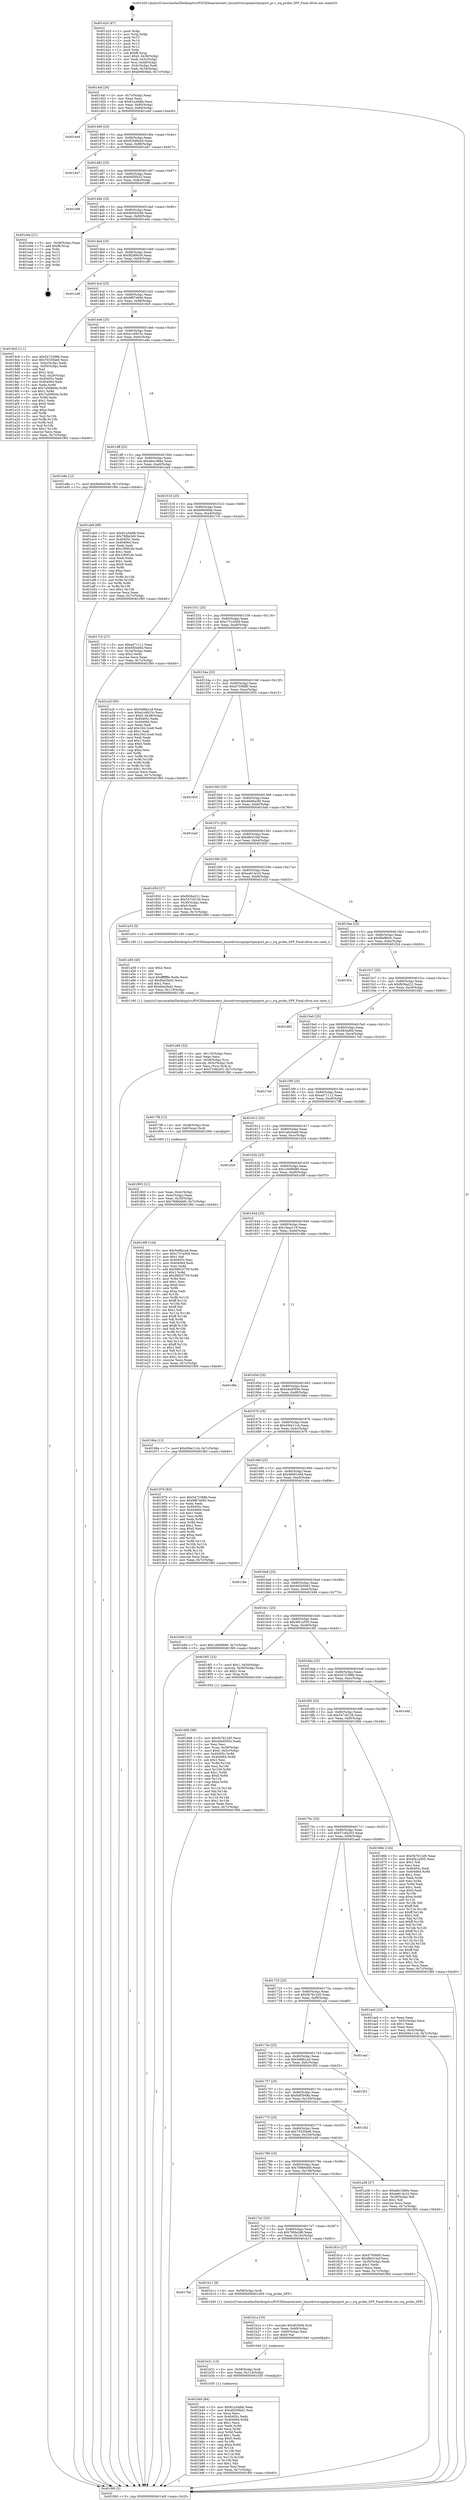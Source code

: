 digraph "0x401420" {
  label = "0x401420 (/mnt/c/Users/mathe/Desktop/tcc/POCII/binaries/extr_linuxdriversparportparport_pc.c_irq_probe_SPP_Final-ollvm.out::main(0))"
  labelloc = "t"
  node[shape=record]

  Entry [label="",width=0.3,height=0.3,shape=circle,fillcolor=black,style=filled]
  "0x40144f" [label="{
     0x40144f [26]\l
     | [instrs]\l
     &nbsp;&nbsp;0x40144f \<+3\>: mov -0x7c(%rbp),%eax\l
     &nbsp;&nbsp;0x401452 \<+2\>: mov %eax,%ecx\l
     &nbsp;&nbsp;0x401454 \<+6\>: sub $0x81a3ddfe,%ecx\l
     &nbsp;&nbsp;0x40145a \<+3\>: mov %eax,-0x80(%rbp)\l
     &nbsp;&nbsp;0x40145d \<+6\>: mov %ecx,-0x84(%rbp)\l
     &nbsp;&nbsp;0x401463 \<+6\>: je 0000000000401ee9 \<main+0xac9\>\l
  }"]
  "0x401ee9" [label="{
     0x401ee9\l
  }", style=dashed]
  "0x401469" [label="{
     0x401469 [25]\l
     | [instrs]\l
     &nbsp;&nbsp;0x401469 \<+5\>: jmp 000000000040146e \<main+0x4e\>\l
     &nbsp;&nbsp;0x40146e \<+3\>: mov -0x80(%rbp),%eax\l
     &nbsp;&nbsp;0x401471 \<+5\>: sub $0x825d9cb5,%eax\l
     &nbsp;&nbsp;0x401476 \<+6\>: mov %eax,-0x88(%rbp)\l
     &nbsp;&nbsp;0x40147c \<+6\>: je 0000000000401d47 \<main+0x927\>\l
  }"]
  Exit [label="",width=0.3,height=0.3,shape=circle,fillcolor=black,style=filled,peripheries=2]
  "0x401d47" [label="{
     0x401d47\l
  }", style=dashed]
  "0x401482" [label="{
     0x401482 [25]\l
     | [instrs]\l
     &nbsp;&nbsp;0x401482 \<+5\>: jmp 0000000000401487 \<main+0x67\>\l
     &nbsp;&nbsp;0x401487 \<+3\>: mov -0x80(%rbp),%eax\l
     &nbsp;&nbsp;0x40148a \<+5\>: sub $0x84f5f432,%eax\l
     &nbsp;&nbsp;0x40148f \<+6\>: mov %eax,-0x8c(%rbp)\l
     &nbsp;&nbsp;0x401495 \<+6\>: je 0000000000401bf8 \<main+0x7d8\>\l
  }"]
  "0x401b40" [label="{
     0x401b40 [84]\l
     | [instrs]\l
     &nbsp;&nbsp;0x401b40 \<+5\>: mov $0x81a3ddfe,%eax\l
     &nbsp;&nbsp;0x401b45 \<+5\>: mov $0x49200bd1,%esi\l
     &nbsp;&nbsp;0x401b4a \<+2\>: xor %ecx,%ecx\l
     &nbsp;&nbsp;0x401b4c \<+7\>: mov 0x40405c,%edx\l
     &nbsp;&nbsp;0x401b53 \<+8\>: mov 0x404064,%r8d\l
     &nbsp;&nbsp;0x401b5b \<+3\>: sub $0x1,%ecx\l
     &nbsp;&nbsp;0x401b5e \<+3\>: mov %edx,%r9d\l
     &nbsp;&nbsp;0x401b61 \<+3\>: add %ecx,%r9d\l
     &nbsp;&nbsp;0x401b64 \<+4\>: imul %r9d,%edx\l
     &nbsp;&nbsp;0x401b68 \<+3\>: and $0x1,%edx\l
     &nbsp;&nbsp;0x401b6b \<+3\>: cmp $0x0,%edx\l
     &nbsp;&nbsp;0x401b6e \<+4\>: sete %r10b\l
     &nbsp;&nbsp;0x401b72 \<+4\>: cmp $0xa,%r8d\l
     &nbsp;&nbsp;0x401b76 \<+4\>: setl %r11b\l
     &nbsp;&nbsp;0x401b7a \<+3\>: mov %r10b,%bl\l
     &nbsp;&nbsp;0x401b7d \<+3\>: and %r11b,%bl\l
     &nbsp;&nbsp;0x401b80 \<+3\>: xor %r11b,%r10b\l
     &nbsp;&nbsp;0x401b83 \<+3\>: or %r10b,%bl\l
     &nbsp;&nbsp;0x401b86 \<+3\>: test $0x1,%bl\l
     &nbsp;&nbsp;0x401b89 \<+3\>: cmovne %esi,%eax\l
     &nbsp;&nbsp;0x401b8c \<+3\>: mov %eax,-0x7c(%rbp)\l
     &nbsp;&nbsp;0x401b8f \<+5\>: jmp 0000000000401f60 \<main+0xb40\>\l
  }"]
  "0x401bf8" [label="{
     0x401bf8\l
  }", style=dashed]
  "0x40149b" [label="{
     0x40149b [25]\l
     | [instrs]\l
     &nbsp;&nbsp;0x40149b \<+5\>: jmp 00000000004014a0 \<main+0x80\>\l
     &nbsp;&nbsp;0x4014a0 \<+3\>: mov -0x80(%rbp),%eax\l
     &nbsp;&nbsp;0x4014a3 \<+5\>: sub $0x9e94d346,%eax\l
     &nbsp;&nbsp;0x4014a8 \<+6\>: mov %eax,-0x90(%rbp)\l
     &nbsp;&nbsp;0x4014ae \<+6\>: je 0000000000401e9a \<main+0xa7a\>\l
  }"]
  "0x401b31" [label="{
     0x401b31 [15]\l
     | [instrs]\l
     &nbsp;&nbsp;0x401b31 \<+4\>: mov -0x58(%rbp),%rdi\l
     &nbsp;&nbsp;0x401b35 \<+6\>: mov %eax,-0x114(%rbp)\l
     &nbsp;&nbsp;0x401b3b \<+5\>: call 0000000000401030 \<free@plt\>\l
     | [calls]\l
     &nbsp;&nbsp;0x401030 \{1\} (unknown)\l
  }"]
  "0x401e9a" [label="{
     0x401e9a [21]\l
     | [instrs]\l
     &nbsp;&nbsp;0x401e9a \<+3\>: mov -0x38(%rbp),%eax\l
     &nbsp;&nbsp;0x401e9d \<+7\>: add $0xf8,%rsp\l
     &nbsp;&nbsp;0x401ea4 \<+1\>: pop %rbx\l
     &nbsp;&nbsp;0x401ea5 \<+2\>: pop %r12\l
     &nbsp;&nbsp;0x401ea7 \<+2\>: pop %r13\l
     &nbsp;&nbsp;0x401ea9 \<+2\>: pop %r14\l
     &nbsp;&nbsp;0x401eab \<+2\>: pop %r15\l
     &nbsp;&nbsp;0x401ead \<+1\>: pop %rbp\l
     &nbsp;&nbsp;0x401eae \<+1\>: ret\l
  }"]
  "0x4014b4" [label="{
     0x4014b4 [25]\l
     | [instrs]\l
     &nbsp;&nbsp;0x4014b4 \<+5\>: jmp 00000000004014b9 \<main+0x99\>\l
     &nbsp;&nbsp;0x4014b9 \<+3\>: mov -0x80(%rbp),%eax\l
     &nbsp;&nbsp;0x4014bc \<+5\>: sub $0x9f289036,%eax\l
     &nbsp;&nbsp;0x4014c1 \<+6\>: mov %eax,-0x94(%rbp)\l
     &nbsp;&nbsp;0x4014c7 \<+6\>: je 0000000000401cd9 \<main+0x8b9\>\l
  }"]
  "0x401b1a" [label="{
     0x401b1a [23]\l
     | [instrs]\l
     &nbsp;&nbsp;0x401b1a \<+10\>: movabs $0x4020d6,%rdi\l
     &nbsp;&nbsp;0x401b24 \<+3\>: mov %eax,-0x60(%rbp)\l
     &nbsp;&nbsp;0x401b27 \<+3\>: mov -0x60(%rbp),%esi\l
     &nbsp;&nbsp;0x401b2a \<+2\>: mov $0x0,%al\l
     &nbsp;&nbsp;0x401b2c \<+5\>: call 0000000000401040 \<printf@plt\>\l
     | [calls]\l
     &nbsp;&nbsp;0x401040 \{1\} (unknown)\l
  }"]
  "0x401cd9" [label="{
     0x401cd9\l
  }", style=dashed]
  "0x4014cd" [label="{
     0x4014cd [25]\l
     | [instrs]\l
     &nbsp;&nbsp;0x4014cd \<+5\>: jmp 00000000004014d2 \<main+0xb2\>\l
     &nbsp;&nbsp;0x4014d2 \<+3\>: mov -0x80(%rbp),%eax\l
     &nbsp;&nbsp;0x4014d5 \<+5\>: sub $0x9f87e694,%eax\l
     &nbsp;&nbsp;0x4014da \<+6\>: mov %eax,-0x98(%rbp)\l
     &nbsp;&nbsp;0x4014e0 \<+6\>: je 00000000004019c9 \<main+0x5a9\>\l
  }"]
  "0x4017bb" [label="{
     0x4017bb\l
  }", style=dashed]
  "0x4019c9" [label="{
     0x4019c9 [111]\l
     | [instrs]\l
     &nbsp;&nbsp;0x4019c9 \<+5\>: mov $0x5472388b,%eax\l
     &nbsp;&nbsp;0x4019ce \<+5\>: mov $0x70335be6,%ecx\l
     &nbsp;&nbsp;0x4019d3 \<+3\>: mov -0x5c(%rbp),%edx\l
     &nbsp;&nbsp;0x4019d6 \<+3\>: cmp -0x50(%rbp),%edx\l
     &nbsp;&nbsp;0x4019d9 \<+4\>: setl %sil\l
     &nbsp;&nbsp;0x4019dd \<+4\>: and $0x1,%sil\l
     &nbsp;&nbsp;0x4019e1 \<+4\>: mov %sil,-0x29(%rbp)\l
     &nbsp;&nbsp;0x4019e5 \<+7\>: mov 0x40405c,%edx\l
     &nbsp;&nbsp;0x4019ec \<+7\>: mov 0x404064,%edi\l
     &nbsp;&nbsp;0x4019f3 \<+3\>: mov %edx,%r8d\l
     &nbsp;&nbsp;0x4019f6 \<+7\>: add $0x7a5680da,%r8d\l
     &nbsp;&nbsp;0x4019fd \<+4\>: sub $0x1,%r8d\l
     &nbsp;&nbsp;0x401a01 \<+7\>: sub $0x7a5680da,%r8d\l
     &nbsp;&nbsp;0x401a08 \<+4\>: imul %r8d,%edx\l
     &nbsp;&nbsp;0x401a0c \<+3\>: and $0x1,%edx\l
     &nbsp;&nbsp;0x401a0f \<+3\>: cmp $0x0,%edx\l
     &nbsp;&nbsp;0x401a12 \<+4\>: sete %sil\l
     &nbsp;&nbsp;0x401a16 \<+3\>: cmp $0xa,%edi\l
     &nbsp;&nbsp;0x401a19 \<+4\>: setl %r9b\l
     &nbsp;&nbsp;0x401a1d \<+3\>: mov %sil,%r10b\l
     &nbsp;&nbsp;0x401a20 \<+3\>: and %r9b,%r10b\l
     &nbsp;&nbsp;0x401a23 \<+3\>: xor %r9b,%sil\l
     &nbsp;&nbsp;0x401a26 \<+3\>: or %sil,%r10b\l
     &nbsp;&nbsp;0x401a29 \<+4\>: test $0x1,%r10b\l
     &nbsp;&nbsp;0x401a2d \<+3\>: cmovne %ecx,%eax\l
     &nbsp;&nbsp;0x401a30 \<+3\>: mov %eax,-0x7c(%rbp)\l
     &nbsp;&nbsp;0x401a33 \<+5\>: jmp 0000000000401f60 \<main+0xb40\>\l
  }"]
  "0x4014e6" [label="{
     0x4014e6 [25]\l
     | [instrs]\l
     &nbsp;&nbsp;0x4014e6 \<+5\>: jmp 00000000004014eb \<main+0xcb\>\l
     &nbsp;&nbsp;0x4014eb \<+3\>: mov -0x80(%rbp),%eax\l
     &nbsp;&nbsp;0x4014ee \<+5\>: sub $0xa1c6815c,%eax\l
     &nbsp;&nbsp;0x4014f3 \<+6\>: mov %eax,-0x9c(%rbp)\l
     &nbsp;&nbsp;0x4014f9 \<+6\>: je 0000000000401e8e \<main+0xa6e\>\l
  }"]
  "0x401b11" [label="{
     0x401b11 [9]\l
     | [instrs]\l
     &nbsp;&nbsp;0x401b11 \<+4\>: mov -0x58(%rbp),%rdi\l
     &nbsp;&nbsp;0x401b15 \<+5\>: call 0000000000401400 \<irq_probe_SPP\>\l
     | [calls]\l
     &nbsp;&nbsp;0x401400 \{1\} (/mnt/c/Users/mathe/Desktop/tcc/POCII/binaries/extr_linuxdriversparportparport_pc.c_irq_probe_SPP_Final-ollvm.out::irq_probe_SPP)\l
  }"]
  "0x401e8e" [label="{
     0x401e8e [12]\l
     | [instrs]\l
     &nbsp;&nbsp;0x401e8e \<+7\>: movl $0x9e94d346,-0x7c(%rbp)\l
     &nbsp;&nbsp;0x401e95 \<+5\>: jmp 0000000000401f60 \<main+0xb40\>\l
  }"]
  "0x4014ff" [label="{
     0x4014ff [25]\l
     | [instrs]\l
     &nbsp;&nbsp;0x4014ff \<+5\>: jmp 0000000000401504 \<main+0xe4\>\l
     &nbsp;&nbsp;0x401504 \<+3\>: mov -0x80(%rbp),%eax\l
     &nbsp;&nbsp;0x401507 \<+5\>: sub $0xa8e1d66e,%eax\l
     &nbsp;&nbsp;0x40150c \<+6\>: mov %eax,-0xa0(%rbp)\l
     &nbsp;&nbsp;0x401512 \<+6\>: je 0000000000401ab9 \<main+0x699\>\l
  }"]
  "0x401a80" [label="{
     0x401a80 [32]\l
     | [instrs]\l
     &nbsp;&nbsp;0x401a80 \<+6\>: mov -0x110(%rbp),%ecx\l
     &nbsp;&nbsp;0x401a86 \<+3\>: imul %eax,%ecx\l
     &nbsp;&nbsp;0x401a89 \<+4\>: mov -0x58(%rbp),%rsi\l
     &nbsp;&nbsp;0x401a8d \<+4\>: movslq -0x5c(%rbp),%rdi\l
     &nbsp;&nbsp;0x401a91 \<+3\>: mov %ecx,(%rsi,%rdi,4)\l
     &nbsp;&nbsp;0x401a94 \<+7\>: movl $0x57c6b203,-0x7c(%rbp)\l
     &nbsp;&nbsp;0x401a9b \<+5\>: jmp 0000000000401f60 \<main+0xb40\>\l
  }"]
  "0x401ab9" [label="{
     0x401ab9 [88]\l
     | [instrs]\l
     &nbsp;&nbsp;0x401ab9 \<+5\>: mov $0x81a3ddfe,%eax\l
     &nbsp;&nbsp;0x401abe \<+5\>: mov $0x76fda3d6,%ecx\l
     &nbsp;&nbsp;0x401ac3 \<+7\>: mov 0x40405c,%edx\l
     &nbsp;&nbsp;0x401aca \<+7\>: mov 0x404064,%esi\l
     &nbsp;&nbsp;0x401ad1 \<+2\>: mov %edx,%edi\l
     &nbsp;&nbsp;0x401ad3 \<+6\>: add $0x10f0f1eb,%edi\l
     &nbsp;&nbsp;0x401ad9 \<+3\>: sub $0x1,%edi\l
     &nbsp;&nbsp;0x401adc \<+6\>: sub $0x10f0f1eb,%edi\l
     &nbsp;&nbsp;0x401ae2 \<+3\>: imul %edi,%edx\l
     &nbsp;&nbsp;0x401ae5 \<+3\>: and $0x1,%edx\l
     &nbsp;&nbsp;0x401ae8 \<+3\>: cmp $0x0,%edx\l
     &nbsp;&nbsp;0x401aeb \<+4\>: sete %r8b\l
     &nbsp;&nbsp;0x401aef \<+3\>: cmp $0xa,%esi\l
     &nbsp;&nbsp;0x401af2 \<+4\>: setl %r9b\l
     &nbsp;&nbsp;0x401af6 \<+3\>: mov %r8b,%r10b\l
     &nbsp;&nbsp;0x401af9 \<+3\>: and %r9b,%r10b\l
     &nbsp;&nbsp;0x401afc \<+3\>: xor %r9b,%r8b\l
     &nbsp;&nbsp;0x401aff \<+3\>: or %r8b,%r10b\l
     &nbsp;&nbsp;0x401b02 \<+4\>: test $0x1,%r10b\l
     &nbsp;&nbsp;0x401b06 \<+3\>: cmovne %ecx,%eax\l
     &nbsp;&nbsp;0x401b09 \<+3\>: mov %eax,-0x7c(%rbp)\l
     &nbsp;&nbsp;0x401b0c \<+5\>: jmp 0000000000401f60 \<main+0xb40\>\l
  }"]
  "0x401518" [label="{
     0x401518 [25]\l
     | [instrs]\l
     &nbsp;&nbsp;0x401518 \<+5\>: jmp 000000000040151d \<main+0xfd\>\l
     &nbsp;&nbsp;0x40151d \<+3\>: mov -0x80(%rbp),%eax\l
     &nbsp;&nbsp;0x401520 \<+5\>: sub $0xb0604fab,%eax\l
     &nbsp;&nbsp;0x401525 \<+6\>: mov %eax,-0xa4(%rbp)\l
     &nbsp;&nbsp;0x40152b \<+6\>: je 00000000004017c5 \<main+0x3a5\>\l
  }"]
  "0x401a58" [label="{
     0x401a58 [40]\l
     | [instrs]\l
     &nbsp;&nbsp;0x401a58 \<+5\>: mov $0x2,%ecx\l
     &nbsp;&nbsp;0x401a5d \<+1\>: cltd\l
     &nbsp;&nbsp;0x401a5e \<+2\>: idiv %ecx\l
     &nbsp;&nbsp;0x401a60 \<+6\>: imul $0xfffffffe,%edx,%ecx\l
     &nbsp;&nbsp;0x401a66 \<+6\>: sub $0x6be2fa42,%ecx\l
     &nbsp;&nbsp;0x401a6c \<+3\>: add $0x1,%ecx\l
     &nbsp;&nbsp;0x401a6f \<+6\>: add $0x6be2fa42,%ecx\l
     &nbsp;&nbsp;0x401a75 \<+6\>: mov %ecx,-0x110(%rbp)\l
     &nbsp;&nbsp;0x401a7b \<+5\>: call 0000000000401160 \<next_i\>\l
     | [calls]\l
     &nbsp;&nbsp;0x401160 \{1\} (/mnt/c/Users/mathe/Desktop/tcc/POCII/binaries/extr_linuxdriversparportparport_pc.c_irq_probe_SPP_Final-ollvm.out::next_i)\l
  }"]
  "0x4017c5" [label="{
     0x4017c5 [27]\l
     | [instrs]\l
     &nbsp;&nbsp;0x4017c5 \<+5\>: mov $0xad71111,%eax\l
     &nbsp;&nbsp;0x4017ca \<+5\>: mov $0x583ed0d,%ecx\l
     &nbsp;&nbsp;0x4017cf \<+3\>: mov -0x34(%rbp),%edx\l
     &nbsp;&nbsp;0x4017d2 \<+3\>: cmp $0x2,%edx\l
     &nbsp;&nbsp;0x4017d5 \<+3\>: cmovne %ecx,%eax\l
     &nbsp;&nbsp;0x4017d8 \<+3\>: mov %eax,-0x7c(%rbp)\l
     &nbsp;&nbsp;0x4017db \<+5\>: jmp 0000000000401f60 \<main+0xb40\>\l
  }"]
  "0x401531" [label="{
     0x401531 [25]\l
     | [instrs]\l
     &nbsp;&nbsp;0x401531 \<+5\>: jmp 0000000000401536 \<main+0x116\>\l
     &nbsp;&nbsp;0x401536 \<+3\>: mov -0x80(%rbp),%eax\l
     &nbsp;&nbsp;0x401539 \<+5\>: sub $0xc731e50d,%eax\l
     &nbsp;&nbsp;0x40153e \<+6\>: mov %eax,-0xa8(%rbp)\l
     &nbsp;&nbsp;0x401544 \<+6\>: je 0000000000401e2f \<main+0xa0f\>\l
  }"]
  "0x401f60" [label="{
     0x401f60 [5]\l
     | [instrs]\l
     &nbsp;&nbsp;0x401f60 \<+5\>: jmp 000000000040144f \<main+0x2f\>\l
  }"]
  "0x401420" [label="{
     0x401420 [47]\l
     | [instrs]\l
     &nbsp;&nbsp;0x401420 \<+1\>: push %rbp\l
     &nbsp;&nbsp;0x401421 \<+3\>: mov %rsp,%rbp\l
     &nbsp;&nbsp;0x401424 \<+2\>: push %r15\l
     &nbsp;&nbsp;0x401426 \<+2\>: push %r14\l
     &nbsp;&nbsp;0x401428 \<+2\>: push %r13\l
     &nbsp;&nbsp;0x40142a \<+2\>: push %r12\l
     &nbsp;&nbsp;0x40142c \<+1\>: push %rbx\l
     &nbsp;&nbsp;0x40142d \<+7\>: sub $0xf8,%rsp\l
     &nbsp;&nbsp;0x401434 \<+7\>: movl $0x0,-0x38(%rbp)\l
     &nbsp;&nbsp;0x40143b \<+3\>: mov %edi,-0x3c(%rbp)\l
     &nbsp;&nbsp;0x40143e \<+4\>: mov %rsi,-0x48(%rbp)\l
     &nbsp;&nbsp;0x401442 \<+3\>: mov -0x3c(%rbp),%edi\l
     &nbsp;&nbsp;0x401445 \<+3\>: mov %edi,-0x34(%rbp)\l
     &nbsp;&nbsp;0x401448 \<+7\>: movl $0xb0604fab,-0x7c(%rbp)\l
  }"]
  "0x401908" [label="{
     0x401908 [98]\l
     | [instrs]\l
     &nbsp;&nbsp;0x401908 \<+5\>: mov $0x5b7812d5,%ecx\l
     &nbsp;&nbsp;0x40190d \<+5\>: mov $0x44ed593e,%edx\l
     &nbsp;&nbsp;0x401912 \<+2\>: xor %esi,%esi\l
     &nbsp;&nbsp;0x401914 \<+4\>: mov %rax,-0x58(%rbp)\l
     &nbsp;&nbsp;0x401918 \<+7\>: movl $0x0,-0x5c(%rbp)\l
     &nbsp;&nbsp;0x40191f \<+8\>: mov 0x40405c,%r8d\l
     &nbsp;&nbsp;0x401927 \<+8\>: mov 0x404064,%r9d\l
     &nbsp;&nbsp;0x40192f \<+3\>: sub $0x1,%esi\l
     &nbsp;&nbsp;0x401932 \<+3\>: mov %r8d,%r10d\l
     &nbsp;&nbsp;0x401935 \<+3\>: add %esi,%r10d\l
     &nbsp;&nbsp;0x401938 \<+4\>: imul %r10d,%r8d\l
     &nbsp;&nbsp;0x40193c \<+4\>: and $0x1,%r8d\l
     &nbsp;&nbsp;0x401940 \<+4\>: cmp $0x0,%r8d\l
     &nbsp;&nbsp;0x401944 \<+4\>: sete %r11b\l
     &nbsp;&nbsp;0x401948 \<+4\>: cmp $0xa,%r9d\l
     &nbsp;&nbsp;0x40194c \<+3\>: setl %bl\l
     &nbsp;&nbsp;0x40194f \<+3\>: mov %r11b,%r14b\l
     &nbsp;&nbsp;0x401952 \<+3\>: and %bl,%r14b\l
     &nbsp;&nbsp;0x401955 \<+3\>: xor %bl,%r11b\l
     &nbsp;&nbsp;0x401958 \<+3\>: or %r11b,%r14b\l
     &nbsp;&nbsp;0x40195b \<+4\>: test $0x1,%r14b\l
     &nbsp;&nbsp;0x40195f \<+3\>: cmovne %edx,%ecx\l
     &nbsp;&nbsp;0x401962 \<+3\>: mov %ecx,-0x7c(%rbp)\l
     &nbsp;&nbsp;0x401965 \<+5\>: jmp 0000000000401f60 \<main+0xb40\>\l
  }"]
  "0x401e2f" [label="{
     0x401e2f [95]\l
     | [instrs]\l
     &nbsp;&nbsp;0x401e2f \<+5\>: mov $0x5e8fa1a4,%eax\l
     &nbsp;&nbsp;0x401e34 \<+5\>: mov $0xa1c6815c,%ecx\l
     &nbsp;&nbsp;0x401e39 \<+7\>: movl $0x0,-0x38(%rbp)\l
     &nbsp;&nbsp;0x401e40 \<+7\>: mov 0x40405c,%edx\l
     &nbsp;&nbsp;0x401e47 \<+7\>: mov 0x404064,%esi\l
     &nbsp;&nbsp;0x401e4e \<+2\>: mov %edx,%edi\l
     &nbsp;&nbsp;0x401e50 \<+6\>: add $0x16413ce8,%edi\l
     &nbsp;&nbsp;0x401e56 \<+3\>: sub $0x1,%edi\l
     &nbsp;&nbsp;0x401e59 \<+6\>: sub $0x16413ce8,%edi\l
     &nbsp;&nbsp;0x401e5f \<+3\>: imul %edi,%edx\l
     &nbsp;&nbsp;0x401e62 \<+3\>: and $0x1,%edx\l
     &nbsp;&nbsp;0x401e65 \<+3\>: cmp $0x0,%edx\l
     &nbsp;&nbsp;0x401e68 \<+4\>: sete %r8b\l
     &nbsp;&nbsp;0x401e6c \<+3\>: cmp $0xa,%esi\l
     &nbsp;&nbsp;0x401e6f \<+4\>: setl %r9b\l
     &nbsp;&nbsp;0x401e73 \<+3\>: mov %r8b,%r10b\l
     &nbsp;&nbsp;0x401e76 \<+3\>: and %r9b,%r10b\l
     &nbsp;&nbsp;0x401e79 \<+3\>: xor %r9b,%r8b\l
     &nbsp;&nbsp;0x401e7c \<+3\>: or %r8b,%r10b\l
     &nbsp;&nbsp;0x401e7f \<+4\>: test $0x1,%r10b\l
     &nbsp;&nbsp;0x401e83 \<+3\>: cmovne %ecx,%eax\l
     &nbsp;&nbsp;0x401e86 \<+3\>: mov %eax,-0x7c(%rbp)\l
     &nbsp;&nbsp;0x401e89 \<+5\>: jmp 0000000000401f60 \<main+0xb40\>\l
  }"]
  "0x40154a" [label="{
     0x40154a [25]\l
     | [instrs]\l
     &nbsp;&nbsp;0x40154a \<+5\>: jmp 000000000040154f \<main+0x12f\>\l
     &nbsp;&nbsp;0x40154f \<+3\>: mov -0x80(%rbp),%eax\l
     &nbsp;&nbsp;0x401552 \<+5\>: sub $0xd750fdf0,%eax\l
     &nbsp;&nbsp;0x401557 \<+6\>: mov %eax,-0xac(%rbp)\l
     &nbsp;&nbsp;0x40155d \<+6\>: je 0000000000401835 \<main+0x415\>\l
  }"]
  "0x4017a2" [label="{
     0x4017a2 [25]\l
     | [instrs]\l
     &nbsp;&nbsp;0x4017a2 \<+5\>: jmp 00000000004017a7 \<main+0x387\>\l
     &nbsp;&nbsp;0x4017a7 \<+3\>: mov -0x80(%rbp),%eax\l
     &nbsp;&nbsp;0x4017aa \<+5\>: sub $0x76fda3d6,%eax\l
     &nbsp;&nbsp;0x4017af \<+6\>: mov %eax,-0x10c(%rbp)\l
     &nbsp;&nbsp;0x4017b5 \<+6\>: je 0000000000401b11 \<main+0x6f1\>\l
  }"]
  "0x401835" [label="{
     0x401835\l
  }", style=dashed]
  "0x401563" [label="{
     0x401563 [25]\l
     | [instrs]\l
     &nbsp;&nbsp;0x401563 \<+5\>: jmp 0000000000401568 \<main+0x148\>\l
     &nbsp;&nbsp;0x401568 \<+3\>: mov -0x80(%rbp),%eax\l
     &nbsp;&nbsp;0x40156b \<+5\>: sub $0xdd48ac8d,%eax\l
     &nbsp;&nbsp;0x401570 \<+6\>: mov %eax,-0xb0(%rbp)\l
     &nbsp;&nbsp;0x401576 \<+6\>: je 0000000000401ba0 \<main+0x780\>\l
  }"]
  "0x40181a" [label="{
     0x40181a [27]\l
     | [instrs]\l
     &nbsp;&nbsp;0x40181a \<+5\>: mov $0xd750fdf0,%eax\l
     &nbsp;&nbsp;0x40181f \<+5\>: mov $0xdfe010af,%ecx\l
     &nbsp;&nbsp;0x401824 \<+3\>: mov -0x30(%rbp),%edx\l
     &nbsp;&nbsp;0x401827 \<+3\>: cmp $0x1,%edx\l
     &nbsp;&nbsp;0x40182a \<+3\>: cmovl %ecx,%eax\l
     &nbsp;&nbsp;0x40182d \<+3\>: mov %eax,-0x7c(%rbp)\l
     &nbsp;&nbsp;0x401830 \<+5\>: jmp 0000000000401f60 \<main+0xb40\>\l
  }"]
  "0x401ba0" [label="{
     0x401ba0\l
  }", style=dashed]
  "0x40157c" [label="{
     0x40157c [25]\l
     | [instrs]\l
     &nbsp;&nbsp;0x40157c \<+5\>: jmp 0000000000401581 \<main+0x161\>\l
     &nbsp;&nbsp;0x401581 \<+3\>: mov -0x80(%rbp),%eax\l
     &nbsp;&nbsp;0x401584 \<+5\>: sub $0xdfe010af,%eax\l
     &nbsp;&nbsp;0x401589 \<+6\>: mov %eax,-0xb4(%rbp)\l
     &nbsp;&nbsp;0x40158f \<+6\>: je 0000000000401850 \<main+0x430\>\l
  }"]
  "0x401789" [label="{
     0x401789 [25]\l
     | [instrs]\l
     &nbsp;&nbsp;0x401789 \<+5\>: jmp 000000000040178e \<main+0x36e\>\l
     &nbsp;&nbsp;0x40178e \<+3\>: mov -0x80(%rbp),%eax\l
     &nbsp;&nbsp;0x401791 \<+5\>: sub $0x769b6dd0,%eax\l
     &nbsp;&nbsp;0x401796 \<+6\>: mov %eax,-0x108(%rbp)\l
     &nbsp;&nbsp;0x40179c \<+6\>: je 000000000040181a \<main+0x3fa\>\l
  }"]
  "0x401850" [label="{
     0x401850 [27]\l
     | [instrs]\l
     &nbsp;&nbsp;0x401850 \<+5\>: mov $0xfb56a221,%eax\l
     &nbsp;&nbsp;0x401855 \<+5\>: mov $0x547c8129,%ecx\l
     &nbsp;&nbsp;0x40185a \<+3\>: mov -0x30(%rbp),%edx\l
     &nbsp;&nbsp;0x40185d \<+3\>: cmp $0x0,%edx\l
     &nbsp;&nbsp;0x401860 \<+3\>: cmove %ecx,%eax\l
     &nbsp;&nbsp;0x401863 \<+3\>: mov %eax,-0x7c(%rbp)\l
     &nbsp;&nbsp;0x401866 \<+5\>: jmp 0000000000401f60 \<main+0xb40\>\l
  }"]
  "0x401595" [label="{
     0x401595 [25]\l
     | [instrs]\l
     &nbsp;&nbsp;0x401595 \<+5\>: jmp 000000000040159a \<main+0x17a\>\l
     &nbsp;&nbsp;0x40159a \<+3\>: mov -0x80(%rbp),%eax\l
     &nbsp;&nbsp;0x40159d \<+5\>: sub $0xea614c23,%eax\l
     &nbsp;&nbsp;0x4015a2 \<+6\>: mov %eax,-0xb8(%rbp)\l
     &nbsp;&nbsp;0x4015a8 \<+6\>: je 0000000000401a53 \<main+0x633\>\l
  }"]
  "0x401a38" [label="{
     0x401a38 [27]\l
     | [instrs]\l
     &nbsp;&nbsp;0x401a38 \<+5\>: mov $0xa8e1d66e,%eax\l
     &nbsp;&nbsp;0x401a3d \<+5\>: mov $0xea614c23,%ecx\l
     &nbsp;&nbsp;0x401a42 \<+3\>: mov -0x29(%rbp),%dl\l
     &nbsp;&nbsp;0x401a45 \<+3\>: test $0x1,%dl\l
     &nbsp;&nbsp;0x401a48 \<+3\>: cmovne %ecx,%eax\l
     &nbsp;&nbsp;0x401a4b \<+3\>: mov %eax,-0x7c(%rbp)\l
     &nbsp;&nbsp;0x401a4e \<+5\>: jmp 0000000000401f60 \<main+0xb40\>\l
  }"]
  "0x401a53" [label="{
     0x401a53 [5]\l
     | [instrs]\l
     &nbsp;&nbsp;0x401a53 \<+5\>: call 0000000000401160 \<next_i\>\l
     | [calls]\l
     &nbsp;&nbsp;0x401160 \{1\} (/mnt/c/Users/mathe/Desktop/tcc/POCII/binaries/extr_linuxdriversparportparport_pc.c_irq_probe_SPP_Final-ollvm.out::next_i)\l
  }"]
  "0x4015ae" [label="{
     0x4015ae [25]\l
     | [instrs]\l
     &nbsp;&nbsp;0x4015ae \<+5\>: jmp 00000000004015b3 \<main+0x193\>\l
     &nbsp;&nbsp;0x4015b3 \<+3\>: mov -0x80(%rbp),%eax\l
     &nbsp;&nbsp;0x4015b6 \<+5\>: sub $0xf9ef863c,%eax\l
     &nbsp;&nbsp;0x4015bb \<+6\>: mov %eax,-0xbc(%rbp)\l
     &nbsp;&nbsp;0x4015c1 \<+6\>: je 0000000000401f24 \<main+0xb04\>\l
  }"]
  "0x401770" [label="{
     0x401770 [25]\l
     | [instrs]\l
     &nbsp;&nbsp;0x401770 \<+5\>: jmp 0000000000401775 \<main+0x355\>\l
     &nbsp;&nbsp;0x401775 \<+3\>: mov -0x80(%rbp),%eax\l
     &nbsp;&nbsp;0x401778 \<+5\>: sub $0x70335be6,%eax\l
     &nbsp;&nbsp;0x40177d \<+6\>: mov %eax,-0x104(%rbp)\l
     &nbsp;&nbsp;0x401783 \<+6\>: je 0000000000401a38 \<main+0x618\>\l
  }"]
  "0x401f24" [label="{
     0x401f24\l
  }", style=dashed]
  "0x4015c7" [label="{
     0x4015c7 [25]\l
     | [instrs]\l
     &nbsp;&nbsp;0x4015c7 \<+5\>: jmp 00000000004015cc \<main+0x1ac\>\l
     &nbsp;&nbsp;0x4015cc \<+3\>: mov -0x80(%rbp),%eax\l
     &nbsp;&nbsp;0x4015cf \<+5\>: sub $0xfb56a221,%eax\l
     &nbsp;&nbsp;0x4015d4 \<+6\>: mov %eax,-0xc0(%rbp)\l
     &nbsp;&nbsp;0x4015da \<+6\>: je 0000000000401d82 \<main+0x962\>\l
  }"]
  "0x401cb2" [label="{
     0x401cb2\l
  }", style=dashed]
  "0x401d82" [label="{
     0x401d82\l
  }", style=dashed]
  "0x4015e0" [label="{
     0x4015e0 [25]\l
     | [instrs]\l
     &nbsp;&nbsp;0x4015e0 \<+5\>: jmp 00000000004015e5 \<main+0x1c5\>\l
     &nbsp;&nbsp;0x4015e5 \<+3\>: mov -0x80(%rbp),%eax\l
     &nbsp;&nbsp;0x4015e8 \<+5\>: sub $0x583ed0d,%eax\l
     &nbsp;&nbsp;0x4015ed \<+6\>: mov %eax,-0xc4(%rbp)\l
     &nbsp;&nbsp;0x4015f3 \<+6\>: je 00000000004017e0 \<main+0x3c0\>\l
  }"]
  "0x401757" [label="{
     0x401757 [25]\l
     | [instrs]\l
     &nbsp;&nbsp;0x401757 \<+5\>: jmp 000000000040175c \<main+0x33c\>\l
     &nbsp;&nbsp;0x40175c \<+3\>: mov -0x80(%rbp),%eax\l
     &nbsp;&nbsp;0x40175f \<+5\>: sub $0x6df3048a,%eax\l
     &nbsp;&nbsp;0x401764 \<+6\>: mov %eax,-0x100(%rbp)\l
     &nbsp;&nbsp;0x40176a \<+6\>: je 0000000000401cb2 \<main+0x892\>\l
  }"]
  "0x4017e0" [label="{
     0x4017e0\l
  }", style=dashed]
  "0x4015f9" [label="{
     0x4015f9 [25]\l
     | [instrs]\l
     &nbsp;&nbsp;0x4015f9 \<+5\>: jmp 00000000004015fe \<main+0x1de\>\l
     &nbsp;&nbsp;0x4015fe \<+3\>: mov -0x80(%rbp),%eax\l
     &nbsp;&nbsp;0x401601 \<+5\>: sub $0xad71111,%eax\l
     &nbsp;&nbsp;0x401606 \<+6\>: mov %eax,-0xc8(%rbp)\l
     &nbsp;&nbsp;0x40160c \<+6\>: je 00000000004017f8 \<main+0x3d8\>\l
  }"]
  "0x401f52" [label="{
     0x401f52\l
  }", style=dashed]
  "0x4017f8" [label="{
     0x4017f8 [13]\l
     | [instrs]\l
     &nbsp;&nbsp;0x4017f8 \<+4\>: mov -0x48(%rbp),%rax\l
     &nbsp;&nbsp;0x4017fc \<+4\>: mov 0x8(%rax),%rdi\l
     &nbsp;&nbsp;0x401800 \<+5\>: call 0000000000401060 \<atoi@plt\>\l
     | [calls]\l
     &nbsp;&nbsp;0x401060 \{1\} (unknown)\l
  }"]
  "0x401612" [label="{
     0x401612 [25]\l
     | [instrs]\l
     &nbsp;&nbsp;0x401612 \<+5\>: jmp 0000000000401617 \<main+0x1f7\>\l
     &nbsp;&nbsp;0x401617 \<+3\>: mov -0x80(%rbp),%eax\l
     &nbsp;&nbsp;0x40161a \<+5\>: sub $0x1abc0ea9,%eax\l
     &nbsp;&nbsp;0x40161f \<+6\>: mov %eax,-0xcc(%rbp)\l
     &nbsp;&nbsp;0x401625 \<+6\>: je 0000000000401d26 \<main+0x906\>\l
  }"]
  "0x401805" [label="{
     0x401805 [21]\l
     | [instrs]\l
     &nbsp;&nbsp;0x401805 \<+3\>: mov %eax,-0x4c(%rbp)\l
     &nbsp;&nbsp;0x401808 \<+3\>: mov -0x4c(%rbp),%eax\l
     &nbsp;&nbsp;0x40180b \<+3\>: mov %eax,-0x30(%rbp)\l
     &nbsp;&nbsp;0x40180e \<+7\>: movl $0x769b6dd0,-0x7c(%rbp)\l
     &nbsp;&nbsp;0x401815 \<+5\>: jmp 0000000000401f60 \<main+0xb40\>\l
  }"]
  "0x40173e" [label="{
     0x40173e [25]\l
     | [instrs]\l
     &nbsp;&nbsp;0x40173e \<+5\>: jmp 0000000000401743 \<main+0x323\>\l
     &nbsp;&nbsp;0x401743 \<+3\>: mov -0x80(%rbp),%eax\l
     &nbsp;&nbsp;0x401746 \<+5\>: sub $0x5e8fa1a4,%eax\l
     &nbsp;&nbsp;0x40174b \<+6\>: mov %eax,-0xfc(%rbp)\l
     &nbsp;&nbsp;0x401751 \<+6\>: je 0000000000401f52 \<main+0xb32\>\l
  }"]
  "0x401d26" [label="{
     0x401d26\l
  }", style=dashed]
  "0x40162b" [label="{
     0x40162b [25]\l
     | [instrs]\l
     &nbsp;&nbsp;0x40162b \<+5\>: jmp 0000000000401630 \<main+0x210\>\l
     &nbsp;&nbsp;0x401630 \<+3\>: mov -0x80(%rbp),%eax\l
     &nbsp;&nbsp;0x401633 \<+5\>: sub $0x1d406686,%eax\l
     &nbsp;&nbsp;0x401638 \<+6\>: mov %eax,-0xd0(%rbp)\l
     &nbsp;&nbsp;0x40163e \<+6\>: je 0000000000401d9f \<main+0x97f\>\l
  }"]
  "0x401eaf" [label="{
     0x401eaf\l
  }", style=dashed]
  "0x401d9f" [label="{
     0x401d9f [144]\l
     | [instrs]\l
     &nbsp;&nbsp;0x401d9f \<+5\>: mov $0x5e8fa1a4,%eax\l
     &nbsp;&nbsp;0x401da4 \<+5\>: mov $0xc731e50d,%ecx\l
     &nbsp;&nbsp;0x401da9 \<+2\>: mov $0x1,%dl\l
     &nbsp;&nbsp;0x401dab \<+7\>: mov 0x40405c,%esi\l
     &nbsp;&nbsp;0x401db2 \<+7\>: mov 0x404064,%edi\l
     &nbsp;&nbsp;0x401db9 \<+3\>: mov %esi,%r8d\l
     &nbsp;&nbsp;0x401dbc \<+7\>: add $0x58625759,%r8d\l
     &nbsp;&nbsp;0x401dc3 \<+4\>: sub $0x1,%r8d\l
     &nbsp;&nbsp;0x401dc7 \<+7\>: sub $0x58625759,%r8d\l
     &nbsp;&nbsp;0x401dce \<+4\>: imul %r8d,%esi\l
     &nbsp;&nbsp;0x401dd2 \<+3\>: and $0x1,%esi\l
     &nbsp;&nbsp;0x401dd5 \<+3\>: cmp $0x0,%esi\l
     &nbsp;&nbsp;0x401dd8 \<+4\>: sete %r9b\l
     &nbsp;&nbsp;0x401ddc \<+3\>: cmp $0xa,%edi\l
     &nbsp;&nbsp;0x401ddf \<+4\>: setl %r10b\l
     &nbsp;&nbsp;0x401de3 \<+3\>: mov %r9b,%r11b\l
     &nbsp;&nbsp;0x401de6 \<+4\>: xor $0xff,%r11b\l
     &nbsp;&nbsp;0x401dea \<+3\>: mov %r10b,%bl\l
     &nbsp;&nbsp;0x401ded \<+3\>: xor $0xff,%bl\l
     &nbsp;&nbsp;0x401df0 \<+3\>: xor $0x1,%dl\l
     &nbsp;&nbsp;0x401df3 \<+3\>: mov %r11b,%r14b\l
     &nbsp;&nbsp;0x401df6 \<+4\>: and $0xff,%r14b\l
     &nbsp;&nbsp;0x401dfa \<+3\>: and %dl,%r9b\l
     &nbsp;&nbsp;0x401dfd \<+3\>: mov %bl,%r15b\l
     &nbsp;&nbsp;0x401e00 \<+4\>: and $0xff,%r15b\l
     &nbsp;&nbsp;0x401e04 \<+3\>: and %dl,%r10b\l
     &nbsp;&nbsp;0x401e07 \<+3\>: or %r9b,%r14b\l
     &nbsp;&nbsp;0x401e0a \<+3\>: or %r10b,%r15b\l
     &nbsp;&nbsp;0x401e0d \<+3\>: xor %r15b,%r14b\l
     &nbsp;&nbsp;0x401e10 \<+3\>: or %bl,%r11b\l
     &nbsp;&nbsp;0x401e13 \<+4\>: xor $0xff,%r11b\l
     &nbsp;&nbsp;0x401e17 \<+3\>: or $0x1,%dl\l
     &nbsp;&nbsp;0x401e1a \<+3\>: and %dl,%r11b\l
     &nbsp;&nbsp;0x401e1d \<+3\>: or %r11b,%r14b\l
     &nbsp;&nbsp;0x401e20 \<+4\>: test $0x1,%r14b\l
     &nbsp;&nbsp;0x401e24 \<+3\>: cmovne %ecx,%eax\l
     &nbsp;&nbsp;0x401e27 \<+3\>: mov %eax,-0x7c(%rbp)\l
     &nbsp;&nbsp;0x401e2a \<+5\>: jmp 0000000000401f60 \<main+0xb40\>\l
  }"]
  "0x401644" [label="{
     0x401644 [25]\l
     | [instrs]\l
     &nbsp;&nbsp;0x401644 \<+5\>: jmp 0000000000401649 \<main+0x229\>\l
     &nbsp;&nbsp;0x401649 \<+3\>: mov -0x80(%rbp),%eax\l
     &nbsp;&nbsp;0x40164c \<+5\>: sub $0x1feae119,%eax\l
     &nbsp;&nbsp;0x401651 \<+6\>: mov %eax,-0xd4(%rbp)\l
     &nbsp;&nbsp;0x401657 \<+6\>: je 0000000000401d8e \<main+0x96e\>\l
  }"]
  "0x401725" [label="{
     0x401725 [25]\l
     | [instrs]\l
     &nbsp;&nbsp;0x401725 \<+5\>: jmp 000000000040172a \<main+0x30a\>\l
     &nbsp;&nbsp;0x40172a \<+3\>: mov -0x80(%rbp),%eax\l
     &nbsp;&nbsp;0x40172d \<+5\>: sub $0x5b7812d5,%eax\l
     &nbsp;&nbsp;0x401732 \<+6\>: mov %eax,-0xf8(%rbp)\l
     &nbsp;&nbsp;0x401738 \<+6\>: je 0000000000401eaf \<main+0xa8f\>\l
  }"]
  "0x401d8e" [label="{
     0x401d8e\l
  }", style=dashed]
  "0x40165d" [label="{
     0x40165d [25]\l
     | [instrs]\l
     &nbsp;&nbsp;0x40165d \<+5\>: jmp 0000000000401662 \<main+0x242\>\l
     &nbsp;&nbsp;0x401662 \<+3\>: mov -0x80(%rbp),%eax\l
     &nbsp;&nbsp;0x401665 \<+5\>: sub $0x44ed593e,%eax\l
     &nbsp;&nbsp;0x40166a \<+6\>: mov %eax,-0xd8(%rbp)\l
     &nbsp;&nbsp;0x401670 \<+6\>: je 000000000040196a \<main+0x54a\>\l
  }"]
  "0x401aa0" [label="{
     0x401aa0 [25]\l
     | [instrs]\l
     &nbsp;&nbsp;0x401aa0 \<+2\>: xor %eax,%eax\l
     &nbsp;&nbsp;0x401aa2 \<+3\>: mov -0x5c(%rbp),%ecx\l
     &nbsp;&nbsp;0x401aa5 \<+3\>: sub $0x1,%eax\l
     &nbsp;&nbsp;0x401aa8 \<+2\>: sub %eax,%ecx\l
     &nbsp;&nbsp;0x401aaa \<+3\>: mov %ecx,-0x5c(%rbp)\l
     &nbsp;&nbsp;0x401aad \<+7\>: movl $0x456e11cb,-0x7c(%rbp)\l
     &nbsp;&nbsp;0x401ab4 \<+5\>: jmp 0000000000401f60 \<main+0xb40\>\l
  }"]
  "0x40196a" [label="{
     0x40196a [12]\l
     | [instrs]\l
     &nbsp;&nbsp;0x40196a \<+7\>: movl $0x456e11cb,-0x7c(%rbp)\l
     &nbsp;&nbsp;0x401971 \<+5\>: jmp 0000000000401f60 \<main+0xb40\>\l
  }"]
  "0x401676" [label="{
     0x401676 [25]\l
     | [instrs]\l
     &nbsp;&nbsp;0x401676 \<+5\>: jmp 000000000040167b \<main+0x25b\>\l
     &nbsp;&nbsp;0x40167b \<+3\>: mov -0x80(%rbp),%eax\l
     &nbsp;&nbsp;0x40167e \<+5\>: sub $0x456e11cb,%eax\l
     &nbsp;&nbsp;0x401683 \<+6\>: mov %eax,-0xdc(%rbp)\l
     &nbsp;&nbsp;0x401689 \<+6\>: je 0000000000401976 \<main+0x556\>\l
  }"]
  "0x40170c" [label="{
     0x40170c [25]\l
     | [instrs]\l
     &nbsp;&nbsp;0x40170c \<+5\>: jmp 0000000000401711 \<main+0x2f1\>\l
     &nbsp;&nbsp;0x401711 \<+3\>: mov -0x80(%rbp),%eax\l
     &nbsp;&nbsp;0x401714 \<+5\>: sub $0x57c6b203,%eax\l
     &nbsp;&nbsp;0x401719 \<+6\>: mov %eax,-0xf4(%rbp)\l
     &nbsp;&nbsp;0x40171f \<+6\>: je 0000000000401aa0 \<main+0x680\>\l
  }"]
  "0x401976" [label="{
     0x401976 [83]\l
     | [instrs]\l
     &nbsp;&nbsp;0x401976 \<+5\>: mov $0x5472388b,%eax\l
     &nbsp;&nbsp;0x40197b \<+5\>: mov $0x9f87e694,%ecx\l
     &nbsp;&nbsp;0x401980 \<+2\>: xor %edx,%edx\l
     &nbsp;&nbsp;0x401982 \<+7\>: mov 0x40405c,%esi\l
     &nbsp;&nbsp;0x401989 \<+7\>: mov 0x404064,%edi\l
     &nbsp;&nbsp;0x401990 \<+3\>: sub $0x1,%edx\l
     &nbsp;&nbsp;0x401993 \<+3\>: mov %esi,%r8d\l
     &nbsp;&nbsp;0x401996 \<+3\>: add %edx,%r8d\l
     &nbsp;&nbsp;0x401999 \<+4\>: imul %r8d,%esi\l
     &nbsp;&nbsp;0x40199d \<+3\>: and $0x1,%esi\l
     &nbsp;&nbsp;0x4019a0 \<+3\>: cmp $0x0,%esi\l
     &nbsp;&nbsp;0x4019a3 \<+4\>: sete %r9b\l
     &nbsp;&nbsp;0x4019a7 \<+3\>: cmp $0xa,%edi\l
     &nbsp;&nbsp;0x4019aa \<+4\>: setl %r10b\l
     &nbsp;&nbsp;0x4019ae \<+3\>: mov %r9b,%r11b\l
     &nbsp;&nbsp;0x4019b1 \<+3\>: and %r10b,%r11b\l
     &nbsp;&nbsp;0x4019b4 \<+3\>: xor %r10b,%r9b\l
     &nbsp;&nbsp;0x4019b7 \<+3\>: or %r9b,%r11b\l
     &nbsp;&nbsp;0x4019ba \<+4\>: test $0x1,%r11b\l
     &nbsp;&nbsp;0x4019be \<+3\>: cmovne %ecx,%eax\l
     &nbsp;&nbsp;0x4019c1 \<+3\>: mov %eax,-0x7c(%rbp)\l
     &nbsp;&nbsp;0x4019c4 \<+5\>: jmp 0000000000401f60 \<main+0xb40\>\l
  }"]
  "0x40168f" [label="{
     0x40168f [25]\l
     | [instrs]\l
     &nbsp;&nbsp;0x40168f \<+5\>: jmp 0000000000401694 \<main+0x274\>\l
     &nbsp;&nbsp;0x401694 \<+3\>: mov -0x80(%rbp),%eax\l
     &nbsp;&nbsp;0x401697 \<+5\>: sub $0x46691e9d,%eax\l
     &nbsp;&nbsp;0x40169c \<+6\>: mov %eax,-0xe0(%rbp)\l
     &nbsp;&nbsp;0x4016a2 \<+6\>: je 0000000000401cbe \<main+0x89e\>\l
  }"]
  "0x40186b" [label="{
     0x40186b [134]\l
     | [instrs]\l
     &nbsp;&nbsp;0x40186b \<+5\>: mov $0x5b7812d5,%eax\l
     &nbsp;&nbsp;0x401870 \<+5\>: mov $0x4f41a505,%ecx\l
     &nbsp;&nbsp;0x401875 \<+2\>: mov $0x1,%dl\l
     &nbsp;&nbsp;0x401877 \<+2\>: xor %esi,%esi\l
     &nbsp;&nbsp;0x401879 \<+7\>: mov 0x40405c,%edi\l
     &nbsp;&nbsp;0x401880 \<+8\>: mov 0x404064,%r8d\l
     &nbsp;&nbsp;0x401888 \<+3\>: sub $0x1,%esi\l
     &nbsp;&nbsp;0x40188b \<+3\>: mov %edi,%r9d\l
     &nbsp;&nbsp;0x40188e \<+3\>: add %esi,%r9d\l
     &nbsp;&nbsp;0x401891 \<+4\>: imul %r9d,%edi\l
     &nbsp;&nbsp;0x401895 \<+3\>: and $0x1,%edi\l
     &nbsp;&nbsp;0x401898 \<+3\>: cmp $0x0,%edi\l
     &nbsp;&nbsp;0x40189b \<+4\>: sete %r10b\l
     &nbsp;&nbsp;0x40189f \<+4\>: cmp $0xa,%r8d\l
     &nbsp;&nbsp;0x4018a3 \<+4\>: setl %r11b\l
     &nbsp;&nbsp;0x4018a7 \<+3\>: mov %r10b,%bl\l
     &nbsp;&nbsp;0x4018aa \<+3\>: xor $0xff,%bl\l
     &nbsp;&nbsp;0x4018ad \<+3\>: mov %r11b,%r14b\l
     &nbsp;&nbsp;0x4018b0 \<+4\>: xor $0xff,%r14b\l
     &nbsp;&nbsp;0x4018b4 \<+3\>: xor $0x1,%dl\l
     &nbsp;&nbsp;0x4018b7 \<+3\>: mov %bl,%r15b\l
     &nbsp;&nbsp;0x4018ba \<+4\>: and $0xff,%r15b\l
     &nbsp;&nbsp;0x4018be \<+3\>: and %dl,%r10b\l
     &nbsp;&nbsp;0x4018c1 \<+3\>: mov %r14b,%r12b\l
     &nbsp;&nbsp;0x4018c4 \<+4\>: and $0xff,%r12b\l
     &nbsp;&nbsp;0x4018c8 \<+3\>: and %dl,%r11b\l
     &nbsp;&nbsp;0x4018cb \<+3\>: or %r10b,%r15b\l
     &nbsp;&nbsp;0x4018ce \<+3\>: or %r11b,%r12b\l
     &nbsp;&nbsp;0x4018d1 \<+3\>: xor %r12b,%r15b\l
     &nbsp;&nbsp;0x4018d4 \<+3\>: or %r14b,%bl\l
     &nbsp;&nbsp;0x4018d7 \<+3\>: xor $0xff,%bl\l
     &nbsp;&nbsp;0x4018da \<+3\>: or $0x1,%dl\l
     &nbsp;&nbsp;0x4018dd \<+2\>: and %dl,%bl\l
     &nbsp;&nbsp;0x4018df \<+3\>: or %bl,%r15b\l
     &nbsp;&nbsp;0x4018e2 \<+4\>: test $0x1,%r15b\l
     &nbsp;&nbsp;0x4018e6 \<+3\>: cmovne %ecx,%eax\l
     &nbsp;&nbsp;0x4018e9 \<+3\>: mov %eax,-0x7c(%rbp)\l
     &nbsp;&nbsp;0x4018ec \<+5\>: jmp 0000000000401f60 \<main+0xb40\>\l
  }"]
  "0x401cbe" [label="{
     0x401cbe\l
  }", style=dashed]
  "0x4016a8" [label="{
     0x4016a8 [25]\l
     | [instrs]\l
     &nbsp;&nbsp;0x4016a8 \<+5\>: jmp 00000000004016ad \<main+0x28d\>\l
     &nbsp;&nbsp;0x4016ad \<+3\>: mov -0x80(%rbp),%eax\l
     &nbsp;&nbsp;0x4016b0 \<+5\>: sub $0x49200bd1,%eax\l
     &nbsp;&nbsp;0x4016b5 \<+6\>: mov %eax,-0xe4(%rbp)\l
     &nbsp;&nbsp;0x4016bb \<+6\>: je 0000000000401b94 \<main+0x774\>\l
  }"]
  "0x4016f3" [label="{
     0x4016f3 [25]\l
     | [instrs]\l
     &nbsp;&nbsp;0x4016f3 \<+5\>: jmp 00000000004016f8 \<main+0x2d8\>\l
     &nbsp;&nbsp;0x4016f8 \<+3\>: mov -0x80(%rbp),%eax\l
     &nbsp;&nbsp;0x4016fb \<+5\>: sub $0x547c8129,%eax\l
     &nbsp;&nbsp;0x401700 \<+6\>: mov %eax,-0xf0(%rbp)\l
     &nbsp;&nbsp;0x401706 \<+6\>: je 000000000040186b \<main+0x44b\>\l
  }"]
  "0x401b94" [label="{
     0x401b94 [12]\l
     | [instrs]\l
     &nbsp;&nbsp;0x401b94 \<+7\>: movl $0x1d406686,-0x7c(%rbp)\l
     &nbsp;&nbsp;0x401b9b \<+5\>: jmp 0000000000401f60 \<main+0xb40\>\l
  }"]
  "0x4016c1" [label="{
     0x4016c1 [25]\l
     | [instrs]\l
     &nbsp;&nbsp;0x4016c1 \<+5\>: jmp 00000000004016c6 \<main+0x2a6\>\l
     &nbsp;&nbsp;0x4016c6 \<+3\>: mov -0x80(%rbp),%eax\l
     &nbsp;&nbsp;0x4016c9 \<+5\>: sub $0x4f41a505,%eax\l
     &nbsp;&nbsp;0x4016ce \<+6\>: mov %eax,-0xe8(%rbp)\l
     &nbsp;&nbsp;0x4016d4 \<+6\>: je 00000000004018f1 \<main+0x4d1\>\l
  }"]
  "0x401edd" [label="{
     0x401edd\l
  }", style=dashed]
  "0x4018f1" [label="{
     0x4018f1 [23]\l
     | [instrs]\l
     &nbsp;&nbsp;0x4018f1 \<+7\>: movl $0x1,-0x50(%rbp)\l
     &nbsp;&nbsp;0x4018f8 \<+4\>: movslq -0x50(%rbp),%rax\l
     &nbsp;&nbsp;0x4018fc \<+4\>: shl $0x2,%rax\l
     &nbsp;&nbsp;0x401900 \<+3\>: mov %rax,%rdi\l
     &nbsp;&nbsp;0x401903 \<+5\>: call 0000000000401050 \<malloc@plt\>\l
     | [calls]\l
     &nbsp;&nbsp;0x401050 \{1\} (unknown)\l
  }"]
  "0x4016da" [label="{
     0x4016da [25]\l
     | [instrs]\l
     &nbsp;&nbsp;0x4016da \<+5\>: jmp 00000000004016df \<main+0x2bf\>\l
     &nbsp;&nbsp;0x4016df \<+3\>: mov -0x80(%rbp),%eax\l
     &nbsp;&nbsp;0x4016e2 \<+5\>: sub $0x5472388b,%eax\l
     &nbsp;&nbsp;0x4016e7 \<+6\>: mov %eax,-0xec(%rbp)\l
     &nbsp;&nbsp;0x4016ed \<+6\>: je 0000000000401edd \<main+0xabd\>\l
  }"]
  Entry -> "0x401420" [label=" 1"]
  "0x40144f" -> "0x401ee9" [label=" 0"]
  "0x40144f" -> "0x401469" [label=" 22"]
  "0x401e9a" -> Exit [label=" 1"]
  "0x401469" -> "0x401d47" [label=" 0"]
  "0x401469" -> "0x401482" [label=" 22"]
  "0x401e8e" -> "0x401f60" [label=" 1"]
  "0x401482" -> "0x401bf8" [label=" 0"]
  "0x401482" -> "0x40149b" [label=" 22"]
  "0x401e2f" -> "0x401f60" [label=" 1"]
  "0x40149b" -> "0x401e9a" [label=" 1"]
  "0x40149b" -> "0x4014b4" [label=" 21"]
  "0x401d9f" -> "0x401f60" [label=" 1"]
  "0x4014b4" -> "0x401cd9" [label=" 0"]
  "0x4014b4" -> "0x4014cd" [label=" 21"]
  "0x401b94" -> "0x401f60" [label=" 1"]
  "0x4014cd" -> "0x4019c9" [label=" 2"]
  "0x4014cd" -> "0x4014e6" [label=" 19"]
  "0x401b40" -> "0x401f60" [label=" 1"]
  "0x4014e6" -> "0x401e8e" [label=" 1"]
  "0x4014e6" -> "0x4014ff" [label=" 18"]
  "0x401b31" -> "0x401b40" [label=" 1"]
  "0x4014ff" -> "0x401ab9" [label=" 1"]
  "0x4014ff" -> "0x401518" [label=" 17"]
  "0x401b11" -> "0x401b1a" [label=" 1"]
  "0x401518" -> "0x4017c5" [label=" 1"]
  "0x401518" -> "0x401531" [label=" 16"]
  "0x4017c5" -> "0x401f60" [label=" 1"]
  "0x401420" -> "0x40144f" [label=" 1"]
  "0x401f60" -> "0x40144f" [label=" 21"]
  "0x4017a2" -> "0x4017bb" [label=" 0"]
  "0x401531" -> "0x401e2f" [label=" 1"]
  "0x401531" -> "0x40154a" [label=" 15"]
  "0x4017a2" -> "0x401b11" [label=" 1"]
  "0x40154a" -> "0x401835" [label=" 0"]
  "0x40154a" -> "0x401563" [label=" 15"]
  "0x401b1a" -> "0x401b31" [label=" 1"]
  "0x401563" -> "0x401ba0" [label=" 0"]
  "0x401563" -> "0x40157c" [label=" 15"]
  "0x401ab9" -> "0x401f60" [label=" 1"]
  "0x40157c" -> "0x401850" [label=" 1"]
  "0x40157c" -> "0x401595" [label=" 14"]
  "0x401a80" -> "0x401f60" [label=" 1"]
  "0x401595" -> "0x401a53" [label=" 1"]
  "0x401595" -> "0x4015ae" [label=" 13"]
  "0x401a58" -> "0x401a80" [label=" 1"]
  "0x4015ae" -> "0x401f24" [label=" 0"]
  "0x4015ae" -> "0x4015c7" [label=" 13"]
  "0x401a38" -> "0x401f60" [label=" 2"]
  "0x4015c7" -> "0x401d82" [label=" 0"]
  "0x4015c7" -> "0x4015e0" [label=" 13"]
  "0x4019c9" -> "0x401f60" [label=" 2"]
  "0x4015e0" -> "0x4017e0" [label=" 0"]
  "0x4015e0" -> "0x4015f9" [label=" 13"]
  "0x40196a" -> "0x401f60" [label=" 1"]
  "0x4015f9" -> "0x4017f8" [label=" 1"]
  "0x4015f9" -> "0x401612" [label=" 12"]
  "0x4017f8" -> "0x401805" [label=" 1"]
  "0x401805" -> "0x401f60" [label=" 1"]
  "0x401908" -> "0x401f60" [label=" 1"]
  "0x401612" -> "0x401d26" [label=" 0"]
  "0x401612" -> "0x40162b" [label=" 12"]
  "0x40186b" -> "0x401f60" [label=" 1"]
  "0x40162b" -> "0x401d9f" [label=" 1"]
  "0x40162b" -> "0x401644" [label=" 11"]
  "0x401850" -> "0x401f60" [label=" 1"]
  "0x401644" -> "0x401d8e" [label=" 0"]
  "0x401644" -> "0x40165d" [label=" 11"]
  "0x401789" -> "0x4017a2" [label=" 1"]
  "0x40165d" -> "0x40196a" [label=" 1"]
  "0x40165d" -> "0x401676" [label=" 10"]
  "0x401789" -> "0x40181a" [label=" 1"]
  "0x401676" -> "0x401976" [label=" 2"]
  "0x401676" -> "0x40168f" [label=" 8"]
  "0x401770" -> "0x401789" [label=" 2"]
  "0x40168f" -> "0x401cbe" [label=" 0"]
  "0x40168f" -> "0x4016a8" [label=" 8"]
  "0x401770" -> "0x401a38" [label=" 2"]
  "0x4016a8" -> "0x401b94" [label=" 1"]
  "0x4016a8" -> "0x4016c1" [label=" 7"]
  "0x401757" -> "0x401770" [label=" 4"]
  "0x4016c1" -> "0x4018f1" [label=" 1"]
  "0x4016c1" -> "0x4016da" [label=" 6"]
  "0x401757" -> "0x401cb2" [label=" 0"]
  "0x4016da" -> "0x401edd" [label=" 0"]
  "0x4016da" -> "0x4016f3" [label=" 6"]
  "0x401a53" -> "0x401a58" [label=" 1"]
  "0x4016f3" -> "0x40186b" [label=" 1"]
  "0x4016f3" -> "0x40170c" [label=" 5"]
  "0x401aa0" -> "0x401f60" [label=" 1"]
  "0x40170c" -> "0x401aa0" [label=" 1"]
  "0x40170c" -> "0x401725" [label=" 4"]
  "0x40181a" -> "0x401f60" [label=" 1"]
  "0x401725" -> "0x401eaf" [label=" 0"]
  "0x401725" -> "0x40173e" [label=" 4"]
  "0x4018f1" -> "0x401908" [label=" 1"]
  "0x40173e" -> "0x401f52" [label=" 0"]
  "0x40173e" -> "0x401757" [label=" 4"]
  "0x401976" -> "0x401f60" [label=" 2"]
}
